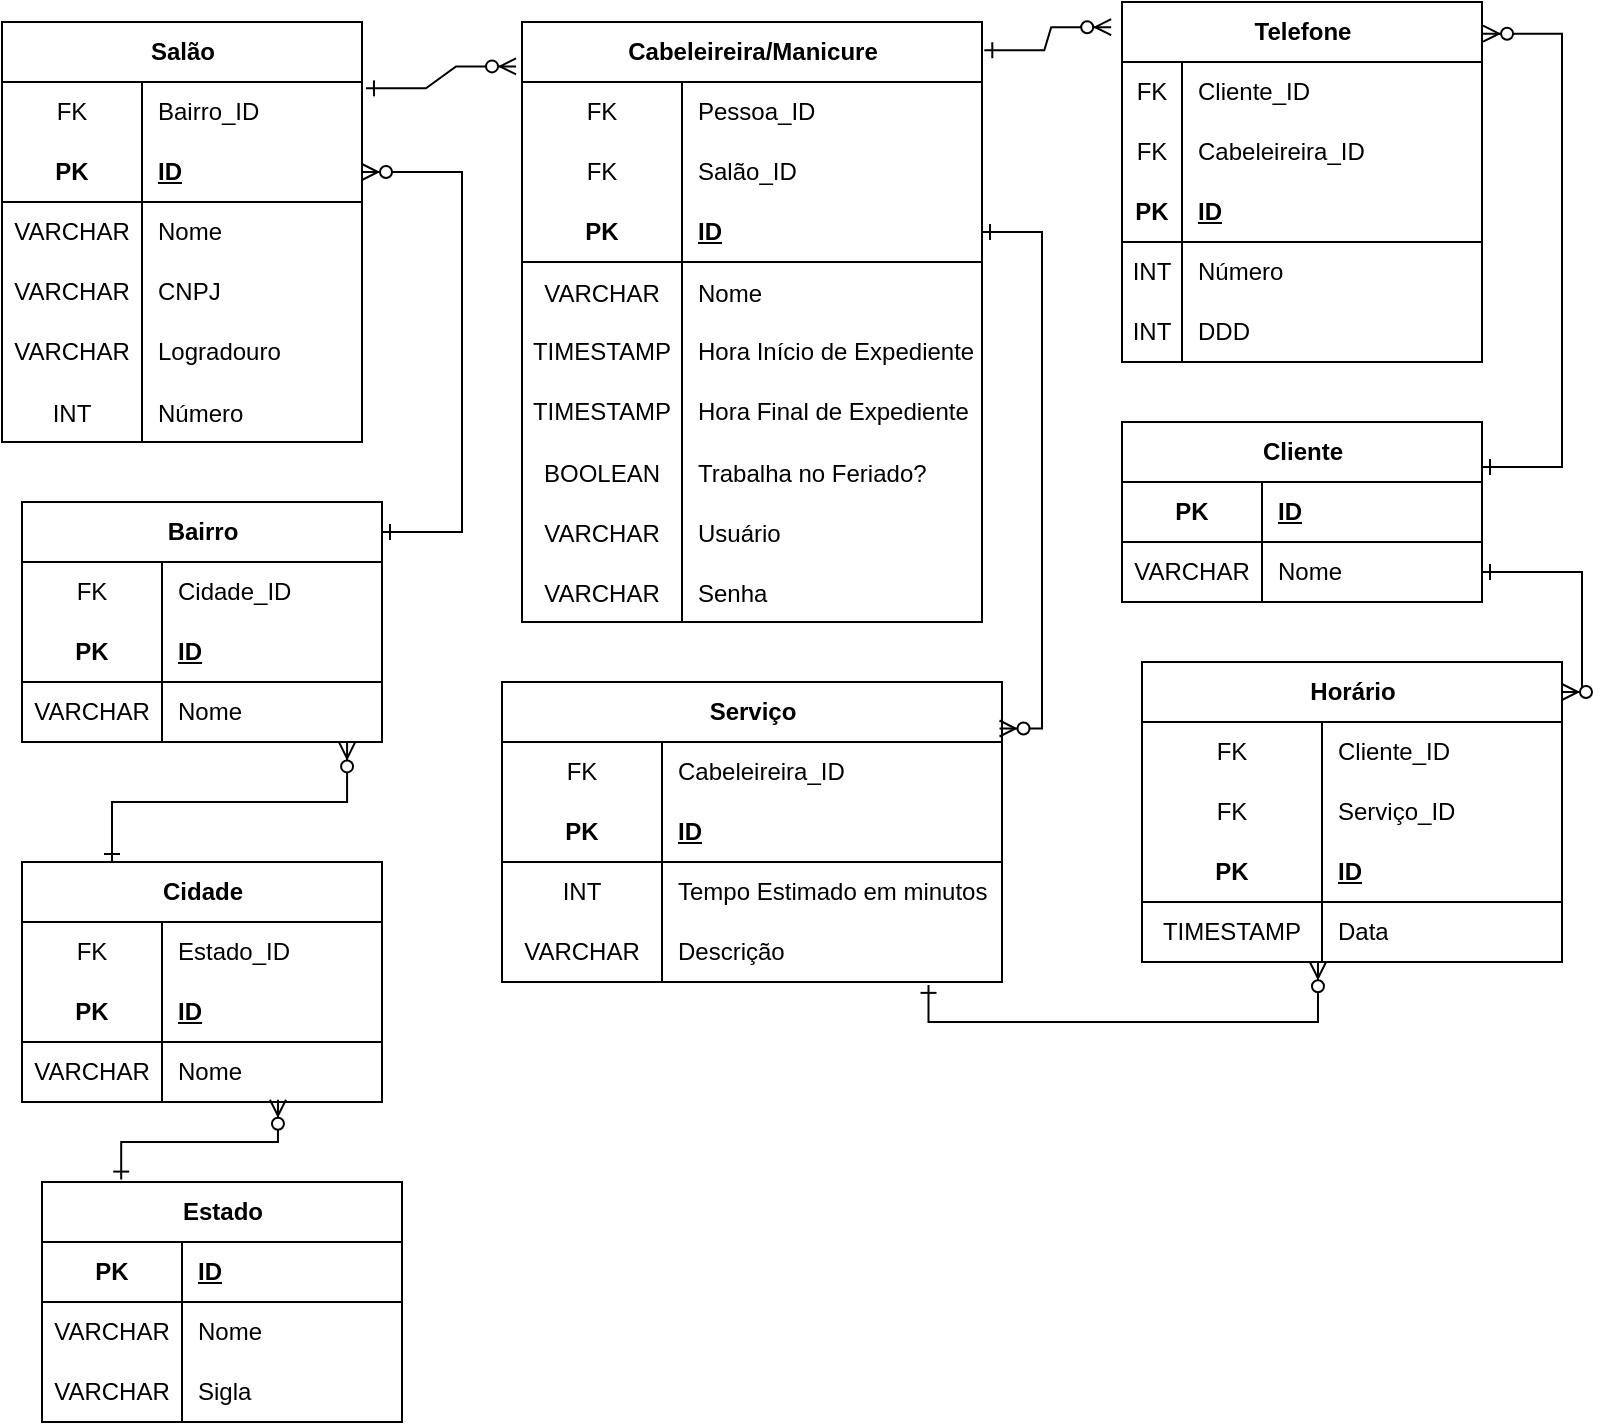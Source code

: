 <mxfile version="21.6.1" type="device">
  <diagram name="Página-1" id="WIaCuLJPfqqADvOQTLk_">
    <mxGraphModel dx="1373" dy="1048" grid="1" gridSize="10" guides="1" tooltips="1" connect="1" arrows="1" fold="1" page="1" pageScale="1" pageWidth="827" pageHeight="1169" math="0" shadow="0">
      <root>
        <mxCell id="0" />
        <mxCell id="1" parent="0" />
        <object label="Cabeleireira/Manicure" Cabelereira="asd" id="saABHG7fP69KgOdR0lq--7">
          <mxCell style="shape=table;startSize=30;container=1;collapsible=1;childLayout=tableLayout;fixedRows=1;rowLines=0;fontStyle=1;align=center;resizeLast=1;html=1;" vertex="1" parent="1">
            <mxGeometry x="280" y="20" width="230" height="300" as="geometry" />
          </mxCell>
        </object>
        <mxCell id="saABHG7fP69KgOdR0lq--267" value="" style="shape=tableRow;horizontal=0;startSize=0;swimlaneHead=0;swimlaneBody=0;fillColor=none;collapsible=0;dropTarget=0;points=[[0,0.5],[1,0.5]];portConstraint=eastwest;top=0;left=0;right=0;bottom=0;" vertex="1" parent="saABHG7fP69KgOdR0lq--7">
          <mxGeometry y="30" width="230" height="30" as="geometry" />
        </mxCell>
        <mxCell id="saABHG7fP69KgOdR0lq--268" value="FK" style="shape=partialRectangle;connectable=0;fillColor=none;top=0;left=0;bottom=0;right=0;fontStyle=0;overflow=hidden;whiteSpace=wrap;html=1;" vertex="1" parent="saABHG7fP69KgOdR0lq--267">
          <mxGeometry width="80" height="30" as="geometry">
            <mxRectangle width="80" height="30" as="alternateBounds" />
          </mxGeometry>
        </mxCell>
        <mxCell id="saABHG7fP69KgOdR0lq--269" value="Pessoa_ID" style="shape=partialRectangle;connectable=0;fillColor=none;top=0;left=0;bottom=0;right=0;align=left;spacingLeft=6;fontStyle=0;overflow=hidden;whiteSpace=wrap;html=1;" vertex="1" parent="saABHG7fP69KgOdR0lq--267">
          <mxGeometry x="80" width="150" height="30" as="geometry">
            <mxRectangle width="150" height="30" as="alternateBounds" />
          </mxGeometry>
        </mxCell>
        <mxCell id="saABHG7fP69KgOdR0lq--57" value="" style="shape=tableRow;horizontal=0;startSize=0;swimlaneHead=0;swimlaneBody=0;fillColor=none;collapsible=0;dropTarget=0;points=[[0,0.5],[1,0.5]];portConstraint=eastwest;top=0;left=0;right=0;bottom=0;" vertex="1" parent="saABHG7fP69KgOdR0lq--7">
          <mxGeometry y="60" width="230" height="30" as="geometry" />
        </mxCell>
        <mxCell id="saABHG7fP69KgOdR0lq--58" value="FK" style="shape=partialRectangle;connectable=0;fillColor=none;top=0;left=0;bottom=0;right=0;fontStyle=0;overflow=hidden;whiteSpace=wrap;html=1;" vertex="1" parent="saABHG7fP69KgOdR0lq--57">
          <mxGeometry width="80" height="30" as="geometry">
            <mxRectangle width="80" height="30" as="alternateBounds" />
          </mxGeometry>
        </mxCell>
        <mxCell id="saABHG7fP69KgOdR0lq--59" value="Salão_ID" style="shape=partialRectangle;connectable=0;fillColor=none;top=0;left=0;bottom=0;right=0;align=left;spacingLeft=6;fontStyle=0;overflow=hidden;whiteSpace=wrap;html=1;" vertex="1" parent="saABHG7fP69KgOdR0lq--57">
          <mxGeometry x="80" width="150" height="30" as="geometry">
            <mxRectangle width="150" height="30" as="alternateBounds" />
          </mxGeometry>
        </mxCell>
        <mxCell id="saABHG7fP69KgOdR0lq--8" value="" style="shape=tableRow;horizontal=0;startSize=0;swimlaneHead=0;swimlaneBody=0;fillColor=none;collapsible=0;dropTarget=0;points=[[0,0.5],[1,0.5]];portConstraint=eastwest;top=0;left=0;right=0;bottom=1;" vertex="1" parent="saABHG7fP69KgOdR0lq--7">
          <mxGeometry y="90" width="230" height="30" as="geometry" />
        </mxCell>
        <mxCell id="saABHG7fP69KgOdR0lq--9" value="PK" style="shape=partialRectangle;connectable=0;fillColor=none;top=0;left=0;bottom=0;right=0;fontStyle=1;overflow=hidden;whiteSpace=wrap;html=1;" vertex="1" parent="saABHG7fP69KgOdR0lq--8">
          <mxGeometry width="80" height="30" as="geometry">
            <mxRectangle width="80" height="30" as="alternateBounds" />
          </mxGeometry>
        </mxCell>
        <mxCell id="saABHG7fP69KgOdR0lq--10" value="ID" style="shape=partialRectangle;connectable=0;fillColor=none;top=0;left=0;bottom=0;right=0;align=left;spacingLeft=6;fontStyle=5;overflow=hidden;whiteSpace=wrap;html=1;" vertex="1" parent="saABHG7fP69KgOdR0lq--8">
          <mxGeometry x="80" width="150" height="30" as="geometry">
            <mxRectangle width="150" height="30" as="alternateBounds" />
          </mxGeometry>
        </mxCell>
        <mxCell id="saABHG7fP69KgOdR0lq--282" value="" style="shape=tableRow;horizontal=0;startSize=0;swimlaneHead=0;swimlaneBody=0;fillColor=none;collapsible=0;dropTarget=0;points=[[0,0.5],[1,0.5]];portConstraint=eastwest;top=0;left=0;right=0;bottom=0;" vertex="1" parent="saABHG7fP69KgOdR0lq--7">
          <mxGeometry y="120" width="230" height="30" as="geometry" />
        </mxCell>
        <mxCell id="saABHG7fP69KgOdR0lq--283" value="VARCHAR" style="shape=partialRectangle;connectable=0;fillColor=none;top=0;left=0;bottom=0;right=0;editable=1;overflow=hidden;" vertex="1" parent="saABHG7fP69KgOdR0lq--282">
          <mxGeometry width="80" height="30" as="geometry">
            <mxRectangle width="80" height="30" as="alternateBounds" />
          </mxGeometry>
        </mxCell>
        <mxCell id="saABHG7fP69KgOdR0lq--284" value="Nome" style="shape=partialRectangle;connectable=0;fillColor=none;top=0;left=0;bottom=0;right=0;align=left;spacingLeft=6;overflow=hidden;" vertex="1" parent="saABHG7fP69KgOdR0lq--282">
          <mxGeometry x="80" width="150" height="30" as="geometry">
            <mxRectangle width="150" height="30" as="alternateBounds" />
          </mxGeometry>
        </mxCell>
        <mxCell id="saABHG7fP69KgOdR0lq--14" value="" style="shape=tableRow;horizontal=0;startSize=0;swimlaneHead=0;swimlaneBody=0;fillColor=none;collapsible=0;dropTarget=0;points=[[0,0.5],[1,0.5]];portConstraint=eastwest;top=0;left=0;right=0;bottom=0;" vertex="1" parent="saABHG7fP69KgOdR0lq--7">
          <mxGeometry y="150" width="230" height="30" as="geometry" />
        </mxCell>
        <mxCell id="saABHG7fP69KgOdR0lq--15" value="TIMESTAMP" style="shape=partialRectangle;connectable=0;fillColor=none;top=0;left=0;bottom=0;right=0;editable=1;overflow=hidden;whiteSpace=wrap;html=1;" vertex="1" parent="saABHG7fP69KgOdR0lq--14">
          <mxGeometry width="80" height="30" as="geometry">
            <mxRectangle width="80" height="30" as="alternateBounds" />
          </mxGeometry>
        </mxCell>
        <mxCell id="saABHG7fP69KgOdR0lq--16" value="Hora Início de Expediente" style="shape=partialRectangle;connectable=0;fillColor=none;top=0;left=0;bottom=0;right=0;align=left;spacingLeft=6;overflow=hidden;whiteSpace=wrap;html=1;" vertex="1" parent="saABHG7fP69KgOdR0lq--14">
          <mxGeometry x="80" width="150" height="30" as="geometry">
            <mxRectangle width="150" height="30" as="alternateBounds" />
          </mxGeometry>
        </mxCell>
        <mxCell id="saABHG7fP69KgOdR0lq--17" value="" style="shape=tableRow;horizontal=0;startSize=0;swimlaneHead=0;swimlaneBody=0;fillColor=none;collapsible=0;dropTarget=0;points=[[0,0.5],[1,0.5]];portConstraint=eastwest;top=0;left=0;right=0;bottom=0;" vertex="1" parent="saABHG7fP69KgOdR0lq--7">
          <mxGeometry y="180" width="230" height="30" as="geometry" />
        </mxCell>
        <mxCell id="saABHG7fP69KgOdR0lq--18" value="TIMESTAMP" style="shape=partialRectangle;connectable=0;fillColor=none;top=0;left=0;bottom=0;right=0;editable=1;overflow=hidden;whiteSpace=wrap;html=1;" vertex="1" parent="saABHG7fP69KgOdR0lq--17">
          <mxGeometry width="80" height="30" as="geometry">
            <mxRectangle width="80" height="30" as="alternateBounds" />
          </mxGeometry>
        </mxCell>
        <mxCell id="saABHG7fP69KgOdR0lq--19" value="Hora Final de Expediente" style="shape=partialRectangle;connectable=0;fillColor=none;top=0;left=0;bottom=0;right=0;align=left;spacingLeft=6;overflow=hidden;whiteSpace=wrap;html=1;" vertex="1" parent="saABHG7fP69KgOdR0lq--17">
          <mxGeometry x="80" width="150" height="30" as="geometry">
            <mxRectangle width="150" height="30" as="alternateBounds" />
          </mxGeometry>
        </mxCell>
        <mxCell id="saABHG7fP69KgOdR0lq--21" value="" style="shape=tableRow;horizontal=0;startSize=0;swimlaneHead=0;swimlaneBody=0;fillColor=none;collapsible=0;dropTarget=0;points=[[0,0.5],[1,0.5]];portConstraint=eastwest;top=0;left=0;right=0;bottom=0;" vertex="1" parent="saABHG7fP69KgOdR0lq--7">
          <mxGeometry y="210" width="230" height="30" as="geometry" />
        </mxCell>
        <mxCell id="saABHG7fP69KgOdR0lq--22" value="BOOLEAN" style="shape=partialRectangle;connectable=0;fillColor=none;top=0;left=0;bottom=0;right=0;editable=1;overflow=hidden;" vertex="1" parent="saABHG7fP69KgOdR0lq--21">
          <mxGeometry width="80" height="30" as="geometry">
            <mxRectangle width="80" height="30" as="alternateBounds" />
          </mxGeometry>
        </mxCell>
        <mxCell id="saABHG7fP69KgOdR0lq--23" value="Trabalha no Feriado?" style="shape=partialRectangle;connectable=0;fillColor=none;top=0;left=0;bottom=0;right=0;align=left;spacingLeft=6;overflow=hidden;" vertex="1" parent="saABHG7fP69KgOdR0lq--21">
          <mxGeometry x="80" width="150" height="30" as="geometry">
            <mxRectangle width="150" height="30" as="alternateBounds" />
          </mxGeometry>
        </mxCell>
        <mxCell id="saABHG7fP69KgOdR0lq--63" value="" style="shape=tableRow;horizontal=0;startSize=0;swimlaneHead=0;swimlaneBody=0;fillColor=none;collapsible=0;dropTarget=0;points=[[0,0.5],[1,0.5]];portConstraint=eastwest;top=0;left=0;right=0;bottom=0;" vertex="1" parent="saABHG7fP69KgOdR0lq--7">
          <mxGeometry y="240" width="230" height="30" as="geometry" />
        </mxCell>
        <mxCell id="saABHG7fP69KgOdR0lq--64" value="VARCHAR" style="shape=partialRectangle;connectable=0;fillColor=none;top=0;left=0;bottom=0;right=0;editable=1;overflow=hidden;" vertex="1" parent="saABHG7fP69KgOdR0lq--63">
          <mxGeometry width="80" height="30" as="geometry">
            <mxRectangle width="80" height="30" as="alternateBounds" />
          </mxGeometry>
        </mxCell>
        <mxCell id="saABHG7fP69KgOdR0lq--65" value="Usuário" style="shape=partialRectangle;connectable=0;fillColor=none;top=0;left=0;bottom=0;right=0;align=left;spacingLeft=6;overflow=hidden;" vertex="1" parent="saABHG7fP69KgOdR0lq--63">
          <mxGeometry x="80" width="150" height="30" as="geometry">
            <mxRectangle width="150" height="30" as="alternateBounds" />
          </mxGeometry>
        </mxCell>
        <mxCell id="saABHG7fP69KgOdR0lq--67" value="" style="shape=tableRow;horizontal=0;startSize=0;swimlaneHead=0;swimlaneBody=0;fillColor=none;collapsible=0;dropTarget=0;points=[[0,0.5],[1,0.5]];portConstraint=eastwest;top=0;left=0;right=0;bottom=0;" vertex="1" parent="saABHG7fP69KgOdR0lq--7">
          <mxGeometry y="270" width="230" height="30" as="geometry" />
        </mxCell>
        <mxCell id="saABHG7fP69KgOdR0lq--68" value="VARCHAR" style="shape=partialRectangle;connectable=0;fillColor=none;top=0;left=0;bottom=0;right=0;editable=1;overflow=hidden;" vertex="1" parent="saABHG7fP69KgOdR0lq--67">
          <mxGeometry width="80" height="30" as="geometry">
            <mxRectangle width="80" height="30" as="alternateBounds" />
          </mxGeometry>
        </mxCell>
        <mxCell id="saABHG7fP69KgOdR0lq--69" value="Senha" style="shape=partialRectangle;connectable=0;fillColor=none;top=0;left=0;bottom=0;right=0;align=left;spacingLeft=6;overflow=hidden;" vertex="1" parent="saABHG7fP69KgOdR0lq--67">
          <mxGeometry x="80" width="150" height="30" as="geometry">
            <mxRectangle width="150" height="30" as="alternateBounds" />
          </mxGeometry>
        </mxCell>
        <mxCell id="saABHG7fP69KgOdR0lq--24" value="Telefone" style="shape=table;startSize=30;container=1;collapsible=1;childLayout=tableLayout;fixedRows=1;rowLines=0;fontStyle=1;align=center;resizeLast=1;html=1;" vertex="1" parent="1">
          <mxGeometry x="580" y="10" width="180" height="180" as="geometry" />
        </mxCell>
        <mxCell id="saABHG7fP69KgOdR0lq--52" value="" style="shape=tableRow;horizontal=0;startSize=0;swimlaneHead=0;swimlaneBody=0;fillColor=none;collapsible=0;dropTarget=0;points=[[0,0.5],[1,0.5]];portConstraint=eastwest;top=0;left=0;right=0;bottom=0;" vertex="1" parent="saABHG7fP69KgOdR0lq--24">
          <mxGeometry y="30" width="180" height="30" as="geometry" />
        </mxCell>
        <mxCell id="saABHG7fP69KgOdR0lq--53" value="FK" style="shape=partialRectangle;connectable=0;fillColor=none;top=0;left=0;bottom=0;right=0;fontStyle=0;overflow=hidden;whiteSpace=wrap;html=1;" vertex="1" parent="saABHG7fP69KgOdR0lq--52">
          <mxGeometry width="30" height="30" as="geometry">
            <mxRectangle width="30" height="30" as="alternateBounds" />
          </mxGeometry>
        </mxCell>
        <mxCell id="saABHG7fP69KgOdR0lq--54" value="Cliente_ID" style="shape=partialRectangle;connectable=0;fillColor=none;top=0;left=0;bottom=0;right=0;align=left;spacingLeft=6;fontStyle=0;overflow=hidden;whiteSpace=wrap;html=1;" vertex="1" parent="saABHG7fP69KgOdR0lq--52">
          <mxGeometry x="30" width="150" height="30" as="geometry">
            <mxRectangle width="150" height="30" as="alternateBounds" />
          </mxGeometry>
        </mxCell>
        <mxCell id="saABHG7fP69KgOdR0lq--275" value="" style="shape=tableRow;horizontal=0;startSize=0;swimlaneHead=0;swimlaneBody=0;fillColor=none;collapsible=0;dropTarget=0;points=[[0,0.5],[1,0.5]];portConstraint=eastwest;top=0;left=0;right=0;bottom=0;" vertex="1" parent="saABHG7fP69KgOdR0lq--24">
          <mxGeometry y="60" width="180" height="30" as="geometry" />
        </mxCell>
        <mxCell id="saABHG7fP69KgOdR0lq--276" value="FK" style="shape=partialRectangle;connectable=0;fillColor=none;top=0;left=0;bottom=0;right=0;fontStyle=0;overflow=hidden;whiteSpace=wrap;html=1;" vertex="1" parent="saABHG7fP69KgOdR0lq--275">
          <mxGeometry width="30" height="30" as="geometry">
            <mxRectangle width="30" height="30" as="alternateBounds" />
          </mxGeometry>
        </mxCell>
        <mxCell id="saABHG7fP69KgOdR0lq--277" value="Cabeleireira_ID" style="shape=partialRectangle;connectable=0;fillColor=none;top=0;left=0;bottom=0;right=0;align=left;spacingLeft=6;fontStyle=0;overflow=hidden;whiteSpace=wrap;html=1;" vertex="1" parent="saABHG7fP69KgOdR0lq--275">
          <mxGeometry x="30" width="150" height="30" as="geometry">
            <mxRectangle width="150" height="30" as="alternateBounds" />
          </mxGeometry>
        </mxCell>
        <mxCell id="saABHG7fP69KgOdR0lq--25" value="" style="shape=tableRow;horizontal=0;startSize=0;swimlaneHead=0;swimlaneBody=0;fillColor=none;collapsible=0;dropTarget=0;points=[[0,0.5],[1,0.5]];portConstraint=eastwest;top=0;left=0;right=0;bottom=1;" vertex="1" parent="saABHG7fP69KgOdR0lq--24">
          <mxGeometry y="90" width="180" height="30" as="geometry" />
        </mxCell>
        <mxCell id="saABHG7fP69KgOdR0lq--26" value="PK" style="shape=partialRectangle;connectable=0;fillColor=none;top=0;left=0;bottom=0;right=0;fontStyle=1;overflow=hidden;whiteSpace=wrap;html=1;" vertex="1" parent="saABHG7fP69KgOdR0lq--25">
          <mxGeometry width="30" height="30" as="geometry">
            <mxRectangle width="30" height="30" as="alternateBounds" />
          </mxGeometry>
        </mxCell>
        <mxCell id="saABHG7fP69KgOdR0lq--27" value="ID" style="shape=partialRectangle;connectable=0;fillColor=none;top=0;left=0;bottom=0;right=0;align=left;spacingLeft=6;fontStyle=5;overflow=hidden;whiteSpace=wrap;html=1;" vertex="1" parent="saABHG7fP69KgOdR0lq--25">
          <mxGeometry x="30" width="150" height="30" as="geometry">
            <mxRectangle width="150" height="30" as="alternateBounds" />
          </mxGeometry>
        </mxCell>
        <mxCell id="saABHG7fP69KgOdR0lq--28" value="" style="shape=tableRow;horizontal=0;startSize=0;swimlaneHead=0;swimlaneBody=0;fillColor=none;collapsible=0;dropTarget=0;points=[[0,0.5],[1,0.5]];portConstraint=eastwest;top=0;left=0;right=0;bottom=0;" vertex="1" parent="saABHG7fP69KgOdR0lq--24">
          <mxGeometry y="120" width="180" height="30" as="geometry" />
        </mxCell>
        <mxCell id="saABHG7fP69KgOdR0lq--29" value="INT" style="shape=partialRectangle;connectable=0;fillColor=none;top=0;left=0;bottom=0;right=0;editable=1;overflow=hidden;whiteSpace=wrap;html=1;" vertex="1" parent="saABHG7fP69KgOdR0lq--28">
          <mxGeometry width="30" height="30" as="geometry">
            <mxRectangle width="30" height="30" as="alternateBounds" />
          </mxGeometry>
        </mxCell>
        <mxCell id="saABHG7fP69KgOdR0lq--30" value="Número" style="shape=partialRectangle;connectable=0;fillColor=none;top=0;left=0;bottom=0;right=0;align=left;spacingLeft=6;overflow=hidden;whiteSpace=wrap;html=1;" vertex="1" parent="saABHG7fP69KgOdR0lq--28">
          <mxGeometry x="30" width="150" height="30" as="geometry">
            <mxRectangle width="150" height="30" as="alternateBounds" />
          </mxGeometry>
        </mxCell>
        <mxCell id="saABHG7fP69KgOdR0lq--31" value="" style="shape=tableRow;horizontal=0;startSize=0;swimlaneHead=0;swimlaneBody=0;fillColor=none;collapsible=0;dropTarget=0;points=[[0,0.5],[1,0.5]];portConstraint=eastwest;top=0;left=0;right=0;bottom=0;" vertex="1" parent="saABHG7fP69KgOdR0lq--24">
          <mxGeometry y="150" width="180" height="30" as="geometry" />
        </mxCell>
        <mxCell id="saABHG7fP69KgOdR0lq--32" value="INT" style="shape=partialRectangle;connectable=0;fillColor=none;top=0;left=0;bottom=0;right=0;editable=1;overflow=hidden;whiteSpace=wrap;html=1;" vertex="1" parent="saABHG7fP69KgOdR0lq--31">
          <mxGeometry width="30" height="30" as="geometry">
            <mxRectangle width="30" height="30" as="alternateBounds" />
          </mxGeometry>
        </mxCell>
        <mxCell id="saABHG7fP69KgOdR0lq--33" value="DDD" style="shape=partialRectangle;connectable=0;fillColor=none;top=0;left=0;bottom=0;right=0;align=left;spacingLeft=6;overflow=hidden;whiteSpace=wrap;html=1;" vertex="1" parent="saABHG7fP69KgOdR0lq--31">
          <mxGeometry x="30" width="150" height="30" as="geometry">
            <mxRectangle width="150" height="30" as="alternateBounds" />
          </mxGeometry>
        </mxCell>
        <mxCell id="saABHG7fP69KgOdR0lq--38" value="Salão" style="shape=table;startSize=30;container=1;collapsible=1;childLayout=tableLayout;fixedRows=1;rowLines=0;fontStyle=1;align=center;resizeLast=1;html=1;" vertex="1" parent="1">
          <mxGeometry x="20" y="20" width="180" height="210" as="geometry" />
        </mxCell>
        <mxCell id="saABHG7fP69KgOdR0lq--158" value="" style="shape=tableRow;horizontal=0;startSize=0;swimlaneHead=0;swimlaneBody=0;fillColor=none;collapsible=0;dropTarget=0;points=[[0,0.5],[1,0.5]];portConstraint=eastwest;top=0;left=0;right=0;bottom=0;" vertex="1" parent="saABHG7fP69KgOdR0lq--38">
          <mxGeometry y="30" width="180" height="30" as="geometry" />
        </mxCell>
        <mxCell id="saABHG7fP69KgOdR0lq--159" value="FK" style="shape=partialRectangle;connectable=0;fillColor=none;top=0;left=0;bottom=0;right=0;fontStyle=0;overflow=hidden;whiteSpace=wrap;html=1;" vertex="1" parent="saABHG7fP69KgOdR0lq--158">
          <mxGeometry width="70" height="30" as="geometry">
            <mxRectangle width="70" height="30" as="alternateBounds" />
          </mxGeometry>
        </mxCell>
        <mxCell id="saABHG7fP69KgOdR0lq--160" value="Bairro_ID" style="shape=partialRectangle;connectable=0;fillColor=none;top=0;left=0;bottom=0;right=0;align=left;spacingLeft=6;fontStyle=0;overflow=hidden;whiteSpace=wrap;html=1;" vertex="1" parent="saABHG7fP69KgOdR0lq--158">
          <mxGeometry x="70" width="110" height="30" as="geometry">
            <mxRectangle width="110" height="30" as="alternateBounds" />
          </mxGeometry>
        </mxCell>
        <mxCell id="saABHG7fP69KgOdR0lq--39" value="" style="shape=tableRow;horizontal=0;startSize=0;swimlaneHead=0;swimlaneBody=0;fillColor=none;collapsible=0;dropTarget=0;points=[[0,0.5],[1,0.5]];portConstraint=eastwest;top=0;left=0;right=0;bottom=1;" vertex="1" parent="saABHG7fP69KgOdR0lq--38">
          <mxGeometry y="60" width="180" height="30" as="geometry" />
        </mxCell>
        <mxCell id="saABHG7fP69KgOdR0lq--40" value="PK" style="shape=partialRectangle;connectable=0;fillColor=none;top=0;left=0;bottom=0;right=0;fontStyle=1;overflow=hidden;whiteSpace=wrap;html=1;" vertex="1" parent="saABHG7fP69KgOdR0lq--39">
          <mxGeometry width="70" height="30" as="geometry">
            <mxRectangle width="70" height="30" as="alternateBounds" />
          </mxGeometry>
        </mxCell>
        <mxCell id="saABHG7fP69KgOdR0lq--41" value="ID" style="shape=partialRectangle;connectable=0;fillColor=none;top=0;left=0;bottom=0;right=0;align=left;spacingLeft=6;fontStyle=5;overflow=hidden;whiteSpace=wrap;html=1;" vertex="1" parent="saABHG7fP69KgOdR0lq--39">
          <mxGeometry x="70" width="110" height="30" as="geometry">
            <mxRectangle width="110" height="30" as="alternateBounds" />
          </mxGeometry>
        </mxCell>
        <mxCell id="saABHG7fP69KgOdR0lq--42" value="" style="shape=tableRow;horizontal=0;startSize=0;swimlaneHead=0;swimlaneBody=0;fillColor=none;collapsible=0;dropTarget=0;points=[[0,0.5],[1,0.5]];portConstraint=eastwest;top=0;left=0;right=0;bottom=0;" vertex="1" parent="saABHG7fP69KgOdR0lq--38">
          <mxGeometry y="90" width="180" height="30" as="geometry" />
        </mxCell>
        <mxCell id="saABHG7fP69KgOdR0lq--43" value="VARCHAR" style="shape=partialRectangle;connectable=0;fillColor=none;top=0;left=0;bottom=0;right=0;editable=1;overflow=hidden;whiteSpace=wrap;html=1;" vertex="1" parent="saABHG7fP69KgOdR0lq--42">
          <mxGeometry width="70" height="30" as="geometry">
            <mxRectangle width="70" height="30" as="alternateBounds" />
          </mxGeometry>
        </mxCell>
        <mxCell id="saABHG7fP69KgOdR0lq--44" value="Nome" style="shape=partialRectangle;connectable=0;fillColor=none;top=0;left=0;bottom=0;right=0;align=left;spacingLeft=6;overflow=hidden;whiteSpace=wrap;html=1;" vertex="1" parent="saABHG7fP69KgOdR0lq--42">
          <mxGeometry x="70" width="110" height="30" as="geometry">
            <mxRectangle width="110" height="30" as="alternateBounds" />
          </mxGeometry>
        </mxCell>
        <mxCell id="saABHG7fP69KgOdR0lq--45" value="" style="shape=tableRow;horizontal=0;startSize=0;swimlaneHead=0;swimlaneBody=0;fillColor=none;collapsible=0;dropTarget=0;points=[[0,0.5],[1,0.5]];portConstraint=eastwest;top=0;left=0;right=0;bottom=0;" vertex="1" parent="saABHG7fP69KgOdR0lq--38">
          <mxGeometry y="120" width="180" height="30" as="geometry" />
        </mxCell>
        <mxCell id="saABHG7fP69KgOdR0lq--46" value="VARCHAR" style="shape=partialRectangle;connectable=0;fillColor=none;top=0;left=0;bottom=0;right=0;editable=1;overflow=hidden;whiteSpace=wrap;html=1;" vertex="1" parent="saABHG7fP69KgOdR0lq--45">
          <mxGeometry width="70" height="30" as="geometry">
            <mxRectangle width="70" height="30" as="alternateBounds" />
          </mxGeometry>
        </mxCell>
        <mxCell id="saABHG7fP69KgOdR0lq--47" value="CNPJ" style="shape=partialRectangle;connectable=0;fillColor=none;top=0;left=0;bottom=0;right=0;align=left;spacingLeft=6;overflow=hidden;whiteSpace=wrap;html=1;" vertex="1" parent="saABHG7fP69KgOdR0lq--45">
          <mxGeometry x="70" width="110" height="30" as="geometry">
            <mxRectangle width="110" height="30" as="alternateBounds" />
          </mxGeometry>
        </mxCell>
        <mxCell id="saABHG7fP69KgOdR0lq--168" value="" style="shape=tableRow;horizontal=0;startSize=0;swimlaneHead=0;swimlaneBody=0;fillColor=none;collapsible=0;dropTarget=0;points=[[0,0.5],[1,0.5]];portConstraint=eastwest;top=0;left=0;right=0;bottom=0;" vertex="1" parent="saABHG7fP69KgOdR0lq--38">
          <mxGeometry y="150" width="180" height="30" as="geometry" />
        </mxCell>
        <mxCell id="saABHG7fP69KgOdR0lq--169" value="VARCHAR" style="shape=partialRectangle;connectable=0;fillColor=none;top=0;left=0;bottom=0;right=0;editable=1;overflow=hidden;whiteSpace=wrap;html=1;" vertex="1" parent="saABHG7fP69KgOdR0lq--168">
          <mxGeometry width="70" height="30" as="geometry">
            <mxRectangle width="70" height="30" as="alternateBounds" />
          </mxGeometry>
        </mxCell>
        <mxCell id="saABHG7fP69KgOdR0lq--170" value="Logradouro" style="shape=partialRectangle;connectable=0;fillColor=none;top=0;left=0;bottom=0;right=0;align=left;spacingLeft=6;overflow=hidden;whiteSpace=wrap;html=1;" vertex="1" parent="saABHG7fP69KgOdR0lq--168">
          <mxGeometry x="70" width="110" height="30" as="geometry">
            <mxRectangle width="110" height="30" as="alternateBounds" />
          </mxGeometry>
        </mxCell>
        <mxCell id="saABHG7fP69KgOdR0lq--250" value="" style="shape=tableRow;horizontal=0;startSize=0;swimlaneHead=0;swimlaneBody=0;fillColor=none;collapsible=0;dropTarget=0;points=[[0,0.5],[1,0.5]];portConstraint=eastwest;top=0;left=0;right=0;bottom=0;" vertex="1" parent="saABHG7fP69KgOdR0lq--38">
          <mxGeometry y="180" width="180" height="30" as="geometry" />
        </mxCell>
        <mxCell id="saABHG7fP69KgOdR0lq--251" value="INT" style="shape=partialRectangle;connectable=0;fillColor=none;top=0;left=0;bottom=0;right=0;editable=1;overflow=hidden;" vertex="1" parent="saABHG7fP69KgOdR0lq--250">
          <mxGeometry width="70" height="30" as="geometry">
            <mxRectangle width="70" height="30" as="alternateBounds" />
          </mxGeometry>
        </mxCell>
        <mxCell id="saABHG7fP69KgOdR0lq--252" value="Número" style="shape=partialRectangle;connectable=0;fillColor=none;top=0;left=0;bottom=0;right=0;align=left;spacingLeft=6;overflow=hidden;" vertex="1" parent="saABHG7fP69KgOdR0lq--250">
          <mxGeometry x="70" width="110" height="30" as="geometry">
            <mxRectangle width="110" height="30" as="alternateBounds" />
          </mxGeometry>
        </mxCell>
        <mxCell id="saABHG7fP69KgOdR0lq--70" value="Horário" style="shape=table;startSize=30;container=1;collapsible=1;childLayout=tableLayout;fixedRows=1;rowLines=0;fontStyle=1;align=center;resizeLast=1;html=1;" vertex="1" parent="1">
          <mxGeometry x="590" y="340" width="210" height="150" as="geometry" />
        </mxCell>
        <mxCell id="saABHG7fP69KgOdR0lq--106" value="" style="shape=tableRow;horizontal=0;startSize=0;swimlaneHead=0;swimlaneBody=0;fillColor=none;collapsible=0;dropTarget=0;points=[[0,0.5],[1,0.5]];portConstraint=eastwest;top=0;left=0;right=0;bottom=0;" vertex="1" parent="saABHG7fP69KgOdR0lq--70">
          <mxGeometry y="30" width="210" height="30" as="geometry" />
        </mxCell>
        <mxCell id="saABHG7fP69KgOdR0lq--107" value="FK" style="shape=partialRectangle;connectable=0;fillColor=none;top=0;left=0;bottom=0;right=0;fontStyle=0;overflow=hidden;whiteSpace=wrap;html=1;" vertex="1" parent="saABHG7fP69KgOdR0lq--106">
          <mxGeometry width="90" height="30" as="geometry">
            <mxRectangle width="90" height="30" as="alternateBounds" />
          </mxGeometry>
        </mxCell>
        <mxCell id="saABHG7fP69KgOdR0lq--108" value="Cliente_ID" style="shape=partialRectangle;connectable=0;fillColor=none;top=0;left=0;bottom=0;right=0;align=left;spacingLeft=6;fontStyle=0;overflow=hidden;whiteSpace=wrap;html=1;" vertex="1" parent="saABHG7fP69KgOdR0lq--106">
          <mxGeometry x="90" width="120" height="30" as="geometry">
            <mxRectangle width="120" height="30" as="alternateBounds" />
          </mxGeometry>
        </mxCell>
        <mxCell id="saABHG7fP69KgOdR0lq--97" value="" style="shape=tableRow;horizontal=0;startSize=0;swimlaneHead=0;swimlaneBody=0;fillColor=none;collapsible=0;dropTarget=0;points=[[0,0.5],[1,0.5]];portConstraint=eastwest;top=0;left=0;right=0;bottom=0;" vertex="1" parent="saABHG7fP69KgOdR0lq--70">
          <mxGeometry y="60" width="210" height="30" as="geometry" />
        </mxCell>
        <mxCell id="saABHG7fP69KgOdR0lq--98" value="FK" style="shape=partialRectangle;connectable=0;fillColor=none;top=0;left=0;bottom=0;right=0;fontStyle=0;overflow=hidden;whiteSpace=wrap;html=1;" vertex="1" parent="saABHG7fP69KgOdR0lq--97">
          <mxGeometry width="90" height="30" as="geometry">
            <mxRectangle width="90" height="30" as="alternateBounds" />
          </mxGeometry>
        </mxCell>
        <mxCell id="saABHG7fP69KgOdR0lq--99" value="Serviço_ID" style="shape=partialRectangle;connectable=0;fillColor=none;top=0;left=0;bottom=0;right=0;align=left;spacingLeft=6;fontStyle=0;overflow=hidden;whiteSpace=wrap;html=1;" vertex="1" parent="saABHG7fP69KgOdR0lq--97">
          <mxGeometry x="90" width="120" height="30" as="geometry">
            <mxRectangle width="120" height="30" as="alternateBounds" />
          </mxGeometry>
        </mxCell>
        <mxCell id="saABHG7fP69KgOdR0lq--71" value="" style="shape=tableRow;horizontal=0;startSize=0;swimlaneHead=0;swimlaneBody=0;fillColor=none;collapsible=0;dropTarget=0;points=[[0,0.5],[1,0.5]];portConstraint=eastwest;top=0;left=0;right=0;bottom=1;" vertex="1" parent="saABHG7fP69KgOdR0lq--70">
          <mxGeometry y="90" width="210" height="30" as="geometry" />
        </mxCell>
        <mxCell id="saABHG7fP69KgOdR0lq--72" value="PK" style="shape=partialRectangle;connectable=0;fillColor=none;top=0;left=0;bottom=0;right=0;fontStyle=1;overflow=hidden;whiteSpace=wrap;html=1;" vertex="1" parent="saABHG7fP69KgOdR0lq--71">
          <mxGeometry width="90" height="30" as="geometry">
            <mxRectangle width="90" height="30" as="alternateBounds" />
          </mxGeometry>
        </mxCell>
        <mxCell id="saABHG7fP69KgOdR0lq--73" value="ID" style="shape=partialRectangle;connectable=0;fillColor=none;top=0;left=0;bottom=0;right=0;align=left;spacingLeft=6;fontStyle=5;overflow=hidden;whiteSpace=wrap;html=1;" vertex="1" parent="saABHG7fP69KgOdR0lq--71">
          <mxGeometry x="90" width="120" height="30" as="geometry">
            <mxRectangle width="120" height="30" as="alternateBounds" />
          </mxGeometry>
        </mxCell>
        <mxCell id="saABHG7fP69KgOdR0lq--74" value="" style="shape=tableRow;horizontal=0;startSize=0;swimlaneHead=0;swimlaneBody=0;fillColor=none;collapsible=0;dropTarget=0;points=[[0,0.5],[1,0.5]];portConstraint=eastwest;top=0;left=0;right=0;bottom=0;" vertex="1" parent="saABHG7fP69KgOdR0lq--70">
          <mxGeometry y="120" width="210" height="30" as="geometry" />
        </mxCell>
        <mxCell id="saABHG7fP69KgOdR0lq--75" value="TIMESTAMP" style="shape=partialRectangle;connectable=0;fillColor=none;top=0;left=0;bottom=0;right=0;editable=1;overflow=hidden;whiteSpace=wrap;html=1;" vertex="1" parent="saABHG7fP69KgOdR0lq--74">
          <mxGeometry width="90" height="30" as="geometry">
            <mxRectangle width="90" height="30" as="alternateBounds" />
          </mxGeometry>
        </mxCell>
        <mxCell id="saABHG7fP69KgOdR0lq--76" value="Data" style="shape=partialRectangle;connectable=0;fillColor=none;top=0;left=0;bottom=0;right=0;align=left;spacingLeft=6;overflow=hidden;whiteSpace=wrap;html=1;" vertex="1" parent="saABHG7fP69KgOdR0lq--74">
          <mxGeometry x="90" width="120" height="30" as="geometry">
            <mxRectangle width="120" height="30" as="alternateBounds" />
          </mxGeometry>
        </mxCell>
        <mxCell id="saABHG7fP69KgOdR0lq--110" value="Serviço" style="shape=table;startSize=30;container=1;collapsible=1;childLayout=tableLayout;fixedRows=1;rowLines=0;fontStyle=1;align=center;resizeLast=1;html=1;" vertex="1" parent="1">
          <mxGeometry x="270" y="350" width="250" height="150" as="geometry" />
        </mxCell>
        <mxCell id="saABHG7fP69KgOdR0lq--124" value="" style="shape=tableRow;horizontal=0;startSize=0;swimlaneHead=0;swimlaneBody=0;fillColor=none;collapsible=0;dropTarget=0;points=[[0,0.5],[1,0.5]];portConstraint=eastwest;top=0;left=0;right=0;bottom=0;" vertex="1" parent="saABHG7fP69KgOdR0lq--110">
          <mxGeometry y="30" width="250" height="30" as="geometry" />
        </mxCell>
        <mxCell id="saABHG7fP69KgOdR0lq--125" value="FK" style="shape=partialRectangle;connectable=0;fillColor=none;top=0;left=0;bottom=0;right=0;fontStyle=0;overflow=hidden;whiteSpace=wrap;html=1;" vertex="1" parent="saABHG7fP69KgOdR0lq--124">
          <mxGeometry width="80" height="30" as="geometry">
            <mxRectangle width="80" height="30" as="alternateBounds" />
          </mxGeometry>
        </mxCell>
        <mxCell id="saABHG7fP69KgOdR0lq--126" value="Cabeleireira_ID" style="shape=partialRectangle;connectable=0;fillColor=none;top=0;left=0;bottom=0;right=0;align=left;spacingLeft=6;fontStyle=0;overflow=hidden;whiteSpace=wrap;html=1;" vertex="1" parent="saABHG7fP69KgOdR0lq--124">
          <mxGeometry x="80" width="170" height="30" as="geometry">
            <mxRectangle width="170" height="30" as="alternateBounds" />
          </mxGeometry>
        </mxCell>
        <mxCell id="saABHG7fP69KgOdR0lq--111" value="" style="shape=tableRow;horizontal=0;startSize=0;swimlaneHead=0;swimlaneBody=0;fillColor=none;collapsible=0;dropTarget=0;points=[[0,0.5],[1,0.5]];portConstraint=eastwest;top=0;left=0;right=0;bottom=1;" vertex="1" parent="saABHG7fP69KgOdR0lq--110">
          <mxGeometry y="60" width="250" height="30" as="geometry" />
        </mxCell>
        <mxCell id="saABHG7fP69KgOdR0lq--112" value="PK" style="shape=partialRectangle;connectable=0;fillColor=none;top=0;left=0;bottom=0;right=0;fontStyle=1;overflow=hidden;whiteSpace=wrap;html=1;" vertex="1" parent="saABHG7fP69KgOdR0lq--111">
          <mxGeometry width="80" height="30" as="geometry">
            <mxRectangle width="80" height="30" as="alternateBounds" />
          </mxGeometry>
        </mxCell>
        <mxCell id="saABHG7fP69KgOdR0lq--113" value="ID" style="shape=partialRectangle;connectable=0;fillColor=none;top=0;left=0;bottom=0;right=0;align=left;spacingLeft=6;fontStyle=5;overflow=hidden;whiteSpace=wrap;html=1;" vertex="1" parent="saABHG7fP69KgOdR0lq--111">
          <mxGeometry x="80" width="170" height="30" as="geometry">
            <mxRectangle width="170" height="30" as="alternateBounds" />
          </mxGeometry>
        </mxCell>
        <mxCell id="saABHG7fP69KgOdR0lq--114" value="" style="shape=tableRow;horizontal=0;startSize=0;swimlaneHead=0;swimlaneBody=0;fillColor=none;collapsible=0;dropTarget=0;points=[[0,0.5],[1,0.5]];portConstraint=eastwest;top=0;left=0;right=0;bottom=0;" vertex="1" parent="saABHG7fP69KgOdR0lq--110">
          <mxGeometry y="90" width="250" height="30" as="geometry" />
        </mxCell>
        <mxCell id="saABHG7fP69KgOdR0lq--115" value="INT" style="shape=partialRectangle;connectable=0;fillColor=none;top=0;left=0;bottom=0;right=0;editable=1;overflow=hidden;whiteSpace=wrap;html=1;" vertex="1" parent="saABHG7fP69KgOdR0lq--114">
          <mxGeometry width="80" height="30" as="geometry">
            <mxRectangle width="80" height="30" as="alternateBounds" />
          </mxGeometry>
        </mxCell>
        <mxCell id="saABHG7fP69KgOdR0lq--116" value="Tempo Estimado em minutos" style="shape=partialRectangle;connectable=0;fillColor=none;top=0;left=0;bottom=0;right=0;align=left;spacingLeft=6;overflow=hidden;whiteSpace=wrap;html=1;" vertex="1" parent="saABHG7fP69KgOdR0lq--114">
          <mxGeometry x="80" width="170" height="30" as="geometry">
            <mxRectangle width="170" height="30" as="alternateBounds" />
          </mxGeometry>
        </mxCell>
        <mxCell id="saABHG7fP69KgOdR0lq--117" value="" style="shape=tableRow;horizontal=0;startSize=0;swimlaneHead=0;swimlaneBody=0;fillColor=none;collapsible=0;dropTarget=0;points=[[0,0.5],[1,0.5]];portConstraint=eastwest;top=0;left=0;right=0;bottom=0;" vertex="1" parent="saABHG7fP69KgOdR0lq--110">
          <mxGeometry y="120" width="250" height="30" as="geometry" />
        </mxCell>
        <mxCell id="saABHG7fP69KgOdR0lq--118" value="VARCHAR" style="shape=partialRectangle;connectable=0;fillColor=none;top=0;left=0;bottom=0;right=0;editable=1;overflow=hidden;whiteSpace=wrap;html=1;" vertex="1" parent="saABHG7fP69KgOdR0lq--117">
          <mxGeometry width="80" height="30" as="geometry">
            <mxRectangle width="80" height="30" as="alternateBounds" />
          </mxGeometry>
        </mxCell>
        <mxCell id="saABHG7fP69KgOdR0lq--119" value="Descrição" style="shape=partialRectangle;connectable=0;fillColor=none;top=0;left=0;bottom=0;right=0;align=left;spacingLeft=6;overflow=hidden;whiteSpace=wrap;html=1;" vertex="1" parent="saABHG7fP69KgOdR0lq--117">
          <mxGeometry x="80" width="170" height="30" as="geometry">
            <mxRectangle width="170" height="30" as="alternateBounds" />
          </mxGeometry>
        </mxCell>
        <mxCell id="saABHG7fP69KgOdR0lq--127" value="" style="edgeStyle=elbowEdgeStyle;fontSize=12;html=1;endArrow=ERzeroToMany;endFill=1;rounded=0;entryX=0.995;entryY=0.155;entryDx=0;entryDy=0;entryPerimeter=0;exitX=1;exitY=0.5;exitDx=0;exitDy=0;elbow=vertical;startArrow=ERone;startFill=0;" edge="1" parent="1" source="saABHG7fP69KgOdR0lq--8" target="saABHG7fP69KgOdR0lq--110">
          <mxGeometry width="100" height="100" relative="1" as="geometry">
            <mxPoint x="510" y="370" as="sourcePoint" />
            <mxPoint x="557" y="340" as="targetPoint" />
            <Array as="points">
              <mxPoint x="540" y="240" />
            </Array>
          </mxGeometry>
        </mxCell>
        <mxCell id="saABHG7fP69KgOdR0lq--128" value="Cliente" style="shape=table;startSize=30;container=1;collapsible=1;childLayout=tableLayout;fixedRows=1;rowLines=0;fontStyle=1;align=center;resizeLast=1;html=1;" vertex="1" parent="1">
          <mxGeometry x="580" y="220" width="180" height="90" as="geometry" />
        </mxCell>
        <mxCell id="saABHG7fP69KgOdR0lq--129" value="" style="shape=tableRow;horizontal=0;startSize=0;swimlaneHead=0;swimlaneBody=0;fillColor=none;collapsible=0;dropTarget=0;points=[[0,0.5],[1,0.5]];portConstraint=eastwest;top=0;left=0;right=0;bottom=1;" vertex="1" parent="saABHG7fP69KgOdR0lq--128">
          <mxGeometry y="30" width="180" height="30" as="geometry" />
        </mxCell>
        <mxCell id="saABHG7fP69KgOdR0lq--130" value="PK" style="shape=partialRectangle;connectable=0;fillColor=none;top=0;left=0;bottom=0;right=0;fontStyle=1;overflow=hidden;whiteSpace=wrap;html=1;" vertex="1" parent="saABHG7fP69KgOdR0lq--129">
          <mxGeometry width="70" height="30" as="geometry">
            <mxRectangle width="70" height="30" as="alternateBounds" />
          </mxGeometry>
        </mxCell>
        <mxCell id="saABHG7fP69KgOdR0lq--131" value="ID" style="shape=partialRectangle;connectable=0;fillColor=none;top=0;left=0;bottom=0;right=0;align=left;spacingLeft=6;fontStyle=5;overflow=hidden;whiteSpace=wrap;html=1;" vertex="1" parent="saABHG7fP69KgOdR0lq--129">
          <mxGeometry x="70" width="110" height="30" as="geometry">
            <mxRectangle width="110" height="30" as="alternateBounds" />
          </mxGeometry>
        </mxCell>
        <mxCell id="saABHG7fP69KgOdR0lq--256" value="" style="shape=tableRow;horizontal=0;startSize=0;swimlaneHead=0;swimlaneBody=0;fillColor=none;collapsible=0;dropTarget=0;points=[[0,0.5],[1,0.5]];portConstraint=eastwest;top=0;left=0;right=0;bottom=0;" vertex="1" parent="saABHG7fP69KgOdR0lq--128">
          <mxGeometry y="60" width="180" height="30" as="geometry" />
        </mxCell>
        <mxCell id="saABHG7fP69KgOdR0lq--257" value="VARCHAR" style="shape=partialRectangle;connectable=0;fillColor=none;top=0;left=0;bottom=0;right=0;fontStyle=0;overflow=hidden;whiteSpace=wrap;html=1;" vertex="1" parent="saABHG7fP69KgOdR0lq--256">
          <mxGeometry width="70" height="30" as="geometry">
            <mxRectangle width="70" height="30" as="alternateBounds" />
          </mxGeometry>
        </mxCell>
        <mxCell id="saABHG7fP69KgOdR0lq--258" value="Nome" style="shape=partialRectangle;connectable=0;fillColor=none;top=0;left=0;bottom=0;right=0;align=left;spacingLeft=6;fontStyle=0;overflow=hidden;whiteSpace=wrap;html=1;" vertex="1" parent="saABHG7fP69KgOdR0lq--256">
          <mxGeometry x="70" width="110" height="30" as="geometry">
            <mxRectangle width="110" height="30" as="alternateBounds" />
          </mxGeometry>
        </mxCell>
        <mxCell id="saABHG7fP69KgOdR0lq--154" value="" style="edgeStyle=entityRelationEdgeStyle;fontSize=12;html=1;endArrow=ERzeroToMany;endFill=1;rounded=0;entryX=-0.03;entryY=0.07;entryDx=0;entryDy=0;entryPerimeter=0;startArrow=ERone;startFill=0;exitX=1.005;exitY=0.047;exitDx=0;exitDy=0;exitPerimeter=0;" edge="1" parent="1" source="saABHG7fP69KgOdR0lq--7" target="saABHG7fP69KgOdR0lq--24">
          <mxGeometry width="100" height="100" relative="1" as="geometry">
            <mxPoint x="780" y="235" as="sourcePoint" />
            <mxPoint x="670" y="170" as="targetPoint" />
            <Array as="points">
              <mxPoint x="600" y="220" />
              <mxPoint x="540" y="20" />
              <mxPoint x="670" y="270" />
              <mxPoint x="680" y="240" />
            </Array>
          </mxGeometry>
        </mxCell>
        <mxCell id="saABHG7fP69KgOdR0lq--156" value="" style="edgeStyle=entityRelationEdgeStyle;fontSize=12;html=1;endArrow=ERzeroToMany;endFill=1;rounded=0;entryX=-0.013;entryY=0.074;entryDx=0;entryDy=0;entryPerimeter=0;exitX=1.011;exitY=0.158;exitDx=0;exitDy=0;exitPerimeter=0;startArrow=ERone;startFill=0;" edge="1" parent="1" source="saABHG7fP69KgOdR0lq--38" target="saABHG7fP69KgOdR0lq--7">
          <mxGeometry width="100" height="100" relative="1" as="geometry">
            <mxPoint x="160" y="240" as="sourcePoint" />
            <mxPoint x="260" y="140" as="targetPoint" />
            <Array as="points">
              <mxPoint x="10" y="90" />
            </Array>
          </mxGeometry>
        </mxCell>
        <mxCell id="saABHG7fP69KgOdR0lq--187" value="Estado" style="shape=table;startSize=30;container=1;collapsible=1;childLayout=tableLayout;fixedRows=1;rowLines=0;fontStyle=1;align=center;resizeLast=1;html=1;" vertex="1" parent="1">
          <mxGeometry x="40" y="600" width="180" height="120" as="geometry" />
        </mxCell>
        <mxCell id="saABHG7fP69KgOdR0lq--188" value="" style="shape=tableRow;horizontal=0;startSize=0;swimlaneHead=0;swimlaneBody=0;fillColor=none;collapsible=0;dropTarget=0;points=[[0,0.5],[1,0.5]];portConstraint=eastwest;top=0;left=0;right=0;bottom=1;" vertex="1" parent="saABHG7fP69KgOdR0lq--187">
          <mxGeometry y="30" width="180" height="30" as="geometry" />
        </mxCell>
        <mxCell id="saABHG7fP69KgOdR0lq--189" value="PK" style="shape=partialRectangle;connectable=0;fillColor=none;top=0;left=0;bottom=0;right=0;fontStyle=1;overflow=hidden;whiteSpace=wrap;html=1;" vertex="1" parent="saABHG7fP69KgOdR0lq--188">
          <mxGeometry width="70" height="30" as="geometry">
            <mxRectangle width="70" height="30" as="alternateBounds" />
          </mxGeometry>
        </mxCell>
        <mxCell id="saABHG7fP69KgOdR0lq--190" value="ID" style="shape=partialRectangle;connectable=0;fillColor=none;top=0;left=0;bottom=0;right=0;align=left;spacingLeft=6;fontStyle=5;overflow=hidden;whiteSpace=wrap;html=1;" vertex="1" parent="saABHG7fP69KgOdR0lq--188">
          <mxGeometry x="70" width="110" height="30" as="geometry">
            <mxRectangle width="110" height="30" as="alternateBounds" />
          </mxGeometry>
        </mxCell>
        <mxCell id="saABHG7fP69KgOdR0lq--191" value="" style="shape=tableRow;horizontal=0;startSize=0;swimlaneHead=0;swimlaneBody=0;fillColor=none;collapsible=0;dropTarget=0;points=[[0,0.5],[1,0.5]];portConstraint=eastwest;top=0;left=0;right=0;bottom=0;" vertex="1" parent="saABHG7fP69KgOdR0lq--187">
          <mxGeometry y="60" width="180" height="30" as="geometry" />
        </mxCell>
        <mxCell id="saABHG7fP69KgOdR0lq--192" value="VARCHAR" style="shape=partialRectangle;connectable=0;fillColor=none;top=0;left=0;bottom=0;right=0;editable=1;overflow=hidden;whiteSpace=wrap;html=1;" vertex="1" parent="saABHG7fP69KgOdR0lq--191">
          <mxGeometry width="70" height="30" as="geometry">
            <mxRectangle width="70" height="30" as="alternateBounds" />
          </mxGeometry>
        </mxCell>
        <mxCell id="saABHG7fP69KgOdR0lq--193" value="Nome" style="shape=partialRectangle;connectable=0;fillColor=none;top=0;left=0;bottom=0;right=0;align=left;spacingLeft=6;overflow=hidden;whiteSpace=wrap;html=1;" vertex="1" parent="saABHG7fP69KgOdR0lq--191">
          <mxGeometry x="70" width="110" height="30" as="geometry">
            <mxRectangle width="110" height="30" as="alternateBounds" />
          </mxGeometry>
        </mxCell>
        <mxCell id="saABHG7fP69KgOdR0lq--194" value="" style="shape=tableRow;horizontal=0;startSize=0;swimlaneHead=0;swimlaneBody=0;fillColor=none;collapsible=0;dropTarget=0;points=[[0,0.5],[1,0.5]];portConstraint=eastwest;top=0;left=0;right=0;bottom=0;" vertex="1" parent="saABHG7fP69KgOdR0lq--187">
          <mxGeometry y="90" width="180" height="30" as="geometry" />
        </mxCell>
        <mxCell id="saABHG7fP69KgOdR0lq--195" value="VARCHAR" style="shape=partialRectangle;connectable=0;fillColor=none;top=0;left=0;bottom=0;right=0;editable=1;overflow=hidden;whiteSpace=wrap;html=1;" vertex="1" parent="saABHG7fP69KgOdR0lq--194">
          <mxGeometry width="70" height="30" as="geometry">
            <mxRectangle width="70" height="30" as="alternateBounds" />
          </mxGeometry>
        </mxCell>
        <mxCell id="saABHG7fP69KgOdR0lq--196" value="Sigla" style="shape=partialRectangle;connectable=0;fillColor=none;top=0;left=0;bottom=0;right=0;align=left;spacingLeft=6;overflow=hidden;whiteSpace=wrap;html=1;" vertex="1" parent="saABHG7fP69KgOdR0lq--194">
          <mxGeometry x="70" width="110" height="30" as="geometry">
            <mxRectangle width="110" height="30" as="alternateBounds" />
          </mxGeometry>
        </mxCell>
        <mxCell id="saABHG7fP69KgOdR0lq--200" value="Cidade" style="shape=table;startSize=30;container=1;collapsible=1;childLayout=tableLayout;fixedRows=1;rowLines=0;fontStyle=1;align=center;resizeLast=1;html=1;" vertex="1" parent="1">
          <mxGeometry x="30" y="440" width="180" height="120" as="geometry" />
        </mxCell>
        <mxCell id="saABHG7fP69KgOdR0lq--241" value="" style="shape=tableRow;horizontal=0;startSize=0;swimlaneHead=0;swimlaneBody=0;fillColor=none;collapsible=0;dropTarget=0;points=[[0,0.5],[1,0.5]];portConstraint=eastwest;top=0;left=0;right=0;bottom=0;" vertex="1" parent="saABHG7fP69KgOdR0lq--200">
          <mxGeometry y="30" width="180" height="30" as="geometry" />
        </mxCell>
        <mxCell id="saABHG7fP69KgOdR0lq--242" value="FK" style="shape=partialRectangle;connectable=0;fillColor=none;top=0;left=0;bottom=0;right=0;fontStyle=0;overflow=hidden;whiteSpace=wrap;html=1;" vertex="1" parent="saABHG7fP69KgOdR0lq--241">
          <mxGeometry width="70" height="30" as="geometry">
            <mxRectangle width="70" height="30" as="alternateBounds" />
          </mxGeometry>
        </mxCell>
        <mxCell id="saABHG7fP69KgOdR0lq--243" value="Estado_ID" style="shape=partialRectangle;connectable=0;fillColor=none;top=0;left=0;bottom=0;right=0;align=left;spacingLeft=6;fontStyle=0;overflow=hidden;whiteSpace=wrap;html=1;" vertex="1" parent="saABHG7fP69KgOdR0lq--241">
          <mxGeometry x="70" width="110" height="30" as="geometry">
            <mxRectangle width="110" height="30" as="alternateBounds" />
          </mxGeometry>
        </mxCell>
        <mxCell id="saABHG7fP69KgOdR0lq--201" value="" style="shape=tableRow;horizontal=0;startSize=0;swimlaneHead=0;swimlaneBody=0;fillColor=none;collapsible=0;dropTarget=0;points=[[0,0.5],[1,0.5]];portConstraint=eastwest;top=0;left=0;right=0;bottom=1;" vertex="1" parent="saABHG7fP69KgOdR0lq--200">
          <mxGeometry y="60" width="180" height="30" as="geometry" />
        </mxCell>
        <mxCell id="saABHG7fP69KgOdR0lq--202" value="PK" style="shape=partialRectangle;connectable=0;fillColor=none;top=0;left=0;bottom=0;right=0;fontStyle=1;overflow=hidden;whiteSpace=wrap;html=1;" vertex="1" parent="saABHG7fP69KgOdR0lq--201">
          <mxGeometry width="70" height="30" as="geometry">
            <mxRectangle width="70" height="30" as="alternateBounds" />
          </mxGeometry>
        </mxCell>
        <mxCell id="saABHG7fP69KgOdR0lq--203" value="ID" style="shape=partialRectangle;connectable=0;fillColor=none;top=0;left=0;bottom=0;right=0;align=left;spacingLeft=6;fontStyle=5;overflow=hidden;whiteSpace=wrap;html=1;" vertex="1" parent="saABHG7fP69KgOdR0lq--201">
          <mxGeometry x="70" width="110" height="30" as="geometry">
            <mxRectangle width="110" height="30" as="alternateBounds" />
          </mxGeometry>
        </mxCell>
        <mxCell id="saABHG7fP69KgOdR0lq--204" value="" style="shape=tableRow;horizontal=0;startSize=0;swimlaneHead=0;swimlaneBody=0;fillColor=none;collapsible=0;dropTarget=0;points=[[0,0.5],[1,0.5]];portConstraint=eastwest;top=0;left=0;right=0;bottom=0;" vertex="1" parent="saABHG7fP69KgOdR0lq--200">
          <mxGeometry y="90" width="180" height="30" as="geometry" />
        </mxCell>
        <mxCell id="saABHG7fP69KgOdR0lq--205" value="VARCHAR" style="shape=partialRectangle;connectable=0;fillColor=none;top=0;left=0;bottom=0;right=0;editable=1;overflow=hidden;whiteSpace=wrap;html=1;" vertex="1" parent="saABHG7fP69KgOdR0lq--204">
          <mxGeometry width="70" height="30" as="geometry">
            <mxRectangle width="70" height="30" as="alternateBounds" />
          </mxGeometry>
        </mxCell>
        <mxCell id="saABHG7fP69KgOdR0lq--206" value="Nome" style="shape=partialRectangle;connectable=0;fillColor=none;top=0;left=0;bottom=0;right=0;align=left;spacingLeft=6;overflow=hidden;whiteSpace=wrap;html=1;" vertex="1" parent="saABHG7fP69KgOdR0lq--204">
          <mxGeometry x="70" width="110" height="30" as="geometry">
            <mxRectangle width="110" height="30" as="alternateBounds" />
          </mxGeometry>
        </mxCell>
        <mxCell id="saABHG7fP69KgOdR0lq--217" value="Bairro" style="shape=table;startSize=30;container=1;collapsible=1;childLayout=tableLayout;fixedRows=1;rowLines=0;fontStyle=1;align=center;resizeLast=1;html=1;" vertex="1" parent="1">
          <mxGeometry x="30" y="260" width="180" height="120" as="geometry" />
        </mxCell>
        <mxCell id="saABHG7fP69KgOdR0lq--237" value="" style="shape=tableRow;horizontal=0;startSize=0;swimlaneHead=0;swimlaneBody=0;fillColor=none;collapsible=0;dropTarget=0;points=[[0,0.5],[1,0.5]];portConstraint=eastwest;top=0;left=0;right=0;bottom=0;" vertex="1" parent="saABHG7fP69KgOdR0lq--217">
          <mxGeometry y="30" width="180" height="30" as="geometry" />
        </mxCell>
        <mxCell id="saABHG7fP69KgOdR0lq--238" value="FK" style="shape=partialRectangle;connectable=0;fillColor=none;top=0;left=0;bottom=0;right=0;fontStyle=0;overflow=hidden;whiteSpace=wrap;html=1;" vertex="1" parent="saABHG7fP69KgOdR0lq--237">
          <mxGeometry width="70" height="30" as="geometry">
            <mxRectangle width="70" height="30" as="alternateBounds" />
          </mxGeometry>
        </mxCell>
        <mxCell id="saABHG7fP69KgOdR0lq--239" value="Cidade_ID" style="shape=partialRectangle;connectable=0;fillColor=none;top=0;left=0;bottom=0;right=0;align=left;spacingLeft=6;fontStyle=0;overflow=hidden;whiteSpace=wrap;html=1;" vertex="1" parent="saABHG7fP69KgOdR0lq--237">
          <mxGeometry x="70" width="110" height="30" as="geometry">
            <mxRectangle width="110" height="30" as="alternateBounds" />
          </mxGeometry>
        </mxCell>
        <mxCell id="saABHG7fP69KgOdR0lq--218" value="" style="shape=tableRow;horizontal=0;startSize=0;swimlaneHead=0;swimlaneBody=0;fillColor=none;collapsible=0;dropTarget=0;points=[[0,0.5],[1,0.5]];portConstraint=eastwest;top=0;left=0;right=0;bottom=1;" vertex="1" parent="saABHG7fP69KgOdR0lq--217">
          <mxGeometry y="60" width="180" height="30" as="geometry" />
        </mxCell>
        <mxCell id="saABHG7fP69KgOdR0lq--219" value="PK" style="shape=partialRectangle;connectable=0;fillColor=none;top=0;left=0;bottom=0;right=0;fontStyle=1;overflow=hidden;whiteSpace=wrap;html=1;" vertex="1" parent="saABHG7fP69KgOdR0lq--218">
          <mxGeometry width="70" height="30" as="geometry">
            <mxRectangle width="70" height="30" as="alternateBounds" />
          </mxGeometry>
        </mxCell>
        <mxCell id="saABHG7fP69KgOdR0lq--220" value="ID" style="shape=partialRectangle;connectable=0;fillColor=none;top=0;left=0;bottom=0;right=0;align=left;spacingLeft=6;fontStyle=5;overflow=hidden;whiteSpace=wrap;html=1;" vertex="1" parent="saABHG7fP69KgOdR0lq--218">
          <mxGeometry x="70" width="110" height="30" as="geometry">
            <mxRectangle width="110" height="30" as="alternateBounds" />
          </mxGeometry>
        </mxCell>
        <mxCell id="saABHG7fP69KgOdR0lq--221" value="" style="shape=tableRow;horizontal=0;startSize=0;swimlaneHead=0;swimlaneBody=0;fillColor=none;collapsible=0;dropTarget=0;points=[[0,0.5],[1,0.5]];portConstraint=eastwest;top=0;left=0;right=0;bottom=0;" vertex="1" parent="saABHG7fP69KgOdR0lq--217">
          <mxGeometry y="90" width="180" height="30" as="geometry" />
        </mxCell>
        <mxCell id="saABHG7fP69KgOdR0lq--222" value="VARCHAR" style="shape=partialRectangle;connectable=0;fillColor=none;top=0;left=0;bottom=0;right=0;editable=1;overflow=hidden;whiteSpace=wrap;html=1;" vertex="1" parent="saABHG7fP69KgOdR0lq--221">
          <mxGeometry width="70" height="30" as="geometry">
            <mxRectangle width="70" height="30" as="alternateBounds" />
          </mxGeometry>
        </mxCell>
        <mxCell id="saABHG7fP69KgOdR0lq--223" value="Nome" style="shape=partialRectangle;connectable=0;fillColor=none;top=0;left=0;bottom=0;right=0;align=left;spacingLeft=6;overflow=hidden;whiteSpace=wrap;html=1;" vertex="1" parent="saABHG7fP69KgOdR0lq--221">
          <mxGeometry x="70" width="110" height="30" as="geometry">
            <mxRectangle width="110" height="30" as="alternateBounds" />
          </mxGeometry>
        </mxCell>
        <mxCell id="saABHG7fP69KgOdR0lq--230" value="" style="edgeStyle=elbowEdgeStyle;fontSize=12;html=1;endArrow=ERzeroToMany;endFill=1;rounded=0;entryX=1;entryY=0.5;entryDx=0;entryDy=0;startArrow=ERone;startFill=0;" edge="1" parent="1" target="saABHG7fP69KgOdR0lq--39">
          <mxGeometry width="100" height="100" relative="1" as="geometry">
            <mxPoint x="210" y="275" as="sourcePoint" />
            <mxPoint x="-283.42" y="27.38" as="targetPoint" />
            <Array as="points">
              <mxPoint x="250" y="190" />
            </Array>
          </mxGeometry>
        </mxCell>
        <mxCell id="saABHG7fP69KgOdR0lq--235" value="" style="edgeStyle=elbowEdgeStyle;fontSize=12;html=1;endArrow=ERzeroToMany;endFill=1;rounded=0;entryX=0.903;entryY=1.007;entryDx=0;entryDy=0;align=center;entryPerimeter=0;elbow=vertical;exitX=0.25;exitY=0;exitDx=0;exitDy=0;startArrow=ERone;startFill=0;" edge="1" parent="1" source="saABHG7fP69KgOdR0lq--200" target="saABHG7fP69KgOdR0lq--221">
          <mxGeometry width="100" height="100" relative="1" as="geometry">
            <mxPoint x="-500" y="150" as="sourcePoint" />
            <mxPoint x="-570" y="47.5" as="targetPoint" />
            <Array as="points">
              <mxPoint x="110" y="410" />
            </Array>
          </mxGeometry>
        </mxCell>
        <mxCell id="saABHG7fP69KgOdR0lq--244" value="" style="edgeStyle=elbowEdgeStyle;fontSize=12;html=1;endArrow=ERzeroToMany;endFill=1;rounded=0;entryX=0.711;entryY=0.962;entryDx=0;entryDy=0;align=center;entryPerimeter=0;elbow=vertical;exitX=0.22;exitY=-0.01;exitDx=0;exitDy=0;exitPerimeter=0;startArrow=ERone;startFill=0;" edge="1" parent="1" source="saABHG7fP69KgOdR0lq--187" target="saABHG7fP69KgOdR0lq--204">
          <mxGeometry width="100" height="100" relative="1" as="geometry">
            <mxPoint x="-520" y="360" as="sourcePoint" />
            <mxPoint x="-402" y="310" as="targetPoint" />
            <Array as="points">
              <mxPoint x="120" y="580" />
            </Array>
          </mxGeometry>
        </mxCell>
        <mxCell id="saABHG7fP69KgOdR0lq--270" value="" style="edgeStyle=elbowEdgeStyle;fontSize=12;html=1;endArrow=ERzeroToMany;endFill=1;rounded=0;entryX=1.003;entryY=0.088;entryDx=0;entryDy=0;entryPerimeter=0;startArrow=ERone;startFill=0;exitX=1;exitY=0.25;exitDx=0;exitDy=0;" edge="1" parent="1" source="saABHG7fP69KgOdR0lq--128" target="saABHG7fP69KgOdR0lq--24">
          <mxGeometry width="100" height="100" relative="1" as="geometry">
            <mxPoint x="780" y="210" as="sourcePoint" />
            <mxPoint x="585" y="31" as="targetPoint" />
            <Array as="points">
              <mxPoint x="800" y="110" />
            </Array>
          </mxGeometry>
        </mxCell>
        <mxCell id="saABHG7fP69KgOdR0lq--285" value="" style="edgeStyle=elbowEdgeStyle;fontSize=12;html=1;endArrow=ERzeroToMany;endFill=1;rounded=0;entryX=1;entryY=0.1;entryDx=0;entryDy=0;entryPerimeter=0;startArrow=ERone;startFill=0;exitX=1;exitY=0.5;exitDx=0;exitDy=0;" edge="1" parent="1" source="saABHG7fP69KgOdR0lq--256" target="saABHG7fP69KgOdR0lq--70">
          <mxGeometry width="100" height="100" relative="1" as="geometry">
            <mxPoint x="770" y="367" as="sourcePoint" />
            <mxPoint x="771" y="150" as="targetPoint" />
            <Array as="points">
              <mxPoint x="810" y="234" />
            </Array>
          </mxGeometry>
        </mxCell>
        <mxCell id="saABHG7fP69KgOdR0lq--286" value="" style="edgeStyle=elbowEdgeStyle;fontSize=12;html=1;endArrow=ERzeroToMany;endFill=1;rounded=0;entryX=0.419;entryY=1.004;entryDx=0;entryDy=0;entryPerimeter=0;startArrow=ERone;startFill=0;exitX=0.853;exitY=1.048;exitDx=0;exitDy=0;elbow=vertical;exitPerimeter=0;" edge="1" parent="1" source="saABHG7fP69KgOdR0lq--117" target="saABHG7fP69KgOdR0lq--74">
          <mxGeometry width="100" height="100" relative="1" as="geometry">
            <mxPoint x="560" y="525" as="sourcePoint" />
            <mxPoint x="600" y="585" as="targetPoint" />
            <Array as="points">
              <mxPoint x="620" y="520" />
            </Array>
          </mxGeometry>
        </mxCell>
      </root>
    </mxGraphModel>
  </diagram>
</mxfile>
